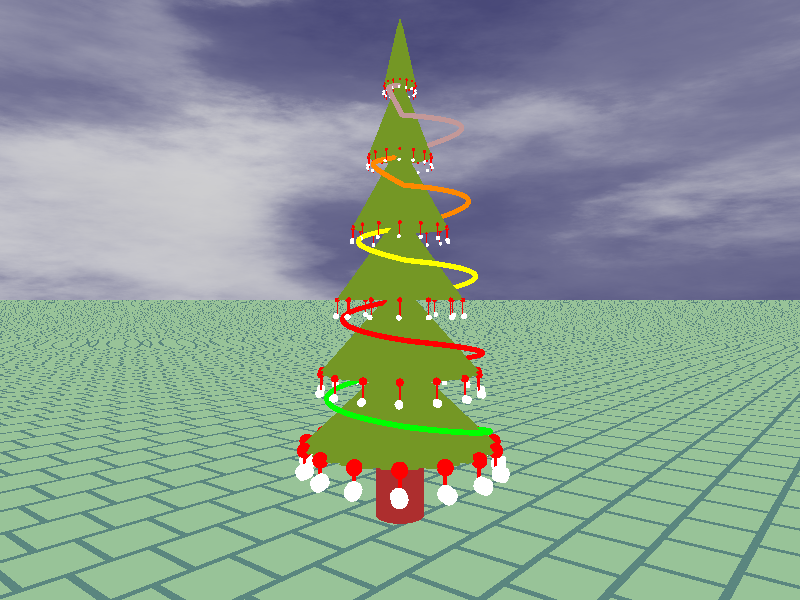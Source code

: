 #include "shapes.inc"
#include "colors.inc"
#include "textures.inc"
#include "woods.inc"
#include "glass.inc"
#include "metals.inc"
#include "functions.inc"
#include "stones1.inc"
#include "skies.inc"

#declare Pi = 3.141592653589793384626;

#declare axe=0;
#declare lumpoint=10;
#declare Start=0;
#declare End=2*Pi;
#declare My_Clock=Start+(End-Start)*clock;
#declare sca=25;  

camera{   
    location <0.1*sca,1*sca,9>  
    //location <0,0,25>
    look_at <0,0,9>
    sky <0,0,1>
    right <-image_width/image_height,0,0>
}
    
light_source { <-17,0,0> color Magenta }
light_source { <0,0,0> color White }
light_source { <0,0,0> color rgb <0.75,0.5,0.59>spotlight radius 2 falloff 10 tightness 10 point_at <10,0,0>}
light_source { <0,10,0> color rgb <0.5,0.5,0.49>}
light_source { <10,10,10> color rgb <0.825,0.5,0.9>}                                                         
light_source { <0,0,0> color Red }
light_source { <0,0,0> color Green }
light_source { <10,10,10> color rgb <0.5,0.25,0.49>} 

#declare use_phot=0;
#declare use_area=0;

background {White}

global_settings{
    max_trace_level 60
    ambient_light 1.00
    assumed_gamma 2.0
    #if (use_phot)
        spacing .025
        autostop 0
    }
    #end
}

#declare ciel=1;
#if (ciel)
    sky_sphere {S_Cloud5 rotate <90,0.051, 1>}
#end  

//sol
plane{
    -z 150
    material{  
        texture{
            pigment{  
            
                brick color  GreenCopper,
                color PaleGreen mortar 5 brick_size 50        
                //color White             
            } 
            finish{
                phong 0.8
                ambient 0.85
                diffuse 0.
                reflection 0.2                  
            }
        } 
        interior{ 
            ior 1.333 
            fade_distance 1
            fade_power 1
            fade_color <0,0.0,0>
            caustics 2.5
        }
    }
    rotate <0,0,45>
}  

///////// SAPIN

#declare hauteurTronc = 3; 
#declare rayonTronc = 3;
#declare rTronc = 1;
#declare nbEtageBranches=6;
#declare rayonCone=4;
#declare i=0; 
#declare nbBoulesSapin=15; 
#declare nbCylindreSapin=15;
#declare rayonBoulesSapin=0.3;  
#declare rotation = (2*Pi/nbBoulesSapin)+1.05;  //pour placer les boules au milieu des branches
                   

#declare p=0;  
#declare monEtage=0; 
 
                        
#declare monSapin=object
{
    union{ 
        /////////////////////////////TRONC
                                      
        cylinder{ 
            <0,0,0>
            <0,0,hauteurTronc>
            rTronc 
             pigment {    
               color Brown
            }               
        }
           
         
       
       #while(i<nbEtageBranches) 
                            
            union
            {
                 difference
                 {   
                    ///////////////////////////////////Branches
                    cone
                    { 
                         <0,0,hauteurTronc+(i*3)> (rayonCone*(1-i/nbEtageBranches))
                         <0,0,hauteurTronc+(i+1)*3> ((1-(i+1)/nbEtageBranches))
                    } 
                    
                    //STRIES DES BRANCHES
                    #declare j=0;
                    #while(j<nbCylindreSapin) 
                          
                        #declare rayonC=rayonCone*(1-i/nbEtageBranches);  
                        #declare rayonC2=(1-(1+i)/nbEtageBranches);                                  
                        #declare theta=2*Pi*j/nbCylindreSapin;                                
                        #declare monZ=hauteurTronc+i*rayonTronc;
                        #declare monZ2=hauteurTronc+(i+1)*rayonTronc; 
                          
                        cylinder  //pour faire les stries des branches
                        {    
                            <rayonC*cos (theta),rayonC*sin(theta),monZ>
                            <rayonC2*cos (theta),rayonC2*sin(theta),monZ2>                                 
                            ((1-(i)/nbEtageBranches))/6
                        }  
                        
                         
                        #declare j=j+1;
                    #end                          
                 
                    pigment
                    { 
                        //rgbt <0,0,0,1>
                        color MediumForestGreen
                    }
                 }
                 //Boules sur le sapin avec leur ficelles 
                 #declare k=0;                 
                                                            
                 #while(k<nbBoulesSapin)   
                 
                    #declare rayon=rayonCone*(1-i/nbEtageBranches); 
                    #declare monZ=i*nbEtageBranches;
                    #declare theta2=k*2*Pi/nbBoulesSapin + rotation;
                    
                    union{ 
                        sphere
                        {                           
                            <rayon*cos(theta2),rayon*sin(theta2),hauteurTronc+(monZ/2)>
                            rayonBoulesSapin/(i+1)
                                
                     
                        }   
                        cylinder
                        {                                                              
                            <rayon*cos(theta2),rayon*sin(theta2),hauteurTronc+(monZ/2)-0.45-(nbEtageBranches-i)/20>
                            <rayon*cos(theta2),rayon*sin(theta2),hauteurTronc+(monZ/2)>
                             rayonBoulesSapin/(i+1)/4
                             
                        } 
                         
                        lathe
                        {
                          linear_spline 
                          4 //nbr_Pt
                          <0.3/(i+1),0>, <0.3/(i+1),0.4/(i+1)>, <0,0.3/(i+1)>, <0,0.1/(i+1)>  
                          rotate<0,0,12*k>     
                          translate<rayon*cos(theta2)+0.09,rayon*sin(theta2)+0.5,hauteurTronc+(monZ/2)-0.45-(nbEtageBranches-i)/20> 
                          pigment {White transmit .5} 
                        }      
                         
                        pigment
                        {
                            rgb <255,0,0> 
                        }
                        finish
                        { phong 0.8 ambient 1 diffuse 0.5 reflection 0.5}   
                        
                                        
                    }
                       
                    
                    
                    #declare k=k+1;
                 #end //FIN WHILE BOULES SAPIN
            } 
           
            
            #declare i=i+1;
         #end
          }
}                        

     

 
        

//mesGuirlandes  ////////////////////////////////////////
/////////////////GUIRLANDE   


  
#declare c=0;   
#declare n=50; 
    
#declare rayonGuirlande = 0.1;

#declare tab1=array[4]; 
#declare tab2=array[4];   
#declare tabPt=array[n+1];   
#declare tabPt2=array[n+1];   

              
     

                 
#declare maGuirlande = object 
{  
 union {          
 
    #declare i =0;

      
    #declare rayon=rayonCone*(1-i/nbEtageBranches) ;
    #declare monZ=hauteurTronc+i*rayonTronc;
    #declare theta=i*2*Pi/nbBoulesSapin + rotation;
        
    
    #declare P0=<2,0.5>;    //<rayon*(-i+3) * cos(theta), rayon*(i+1) * sin(theta)>;
    #declare P1=<1.2,1.5>;  //<rayon*(-i+3) * cos(theta+Pi/2), rayon*(i+1) * sin(theta+Pi/2)-5>;
    #declare P2=<-1.5,2>;  //<rayon*(-i+3) * cos(theta+3*Pi/2), rayon*(i+1) * sin(theta+3*Pi/2)-5>;
    #declare P3=<-2,0.2>;  //<rayon*(-i+3) * cos(theta+4*Pi/2), rayon*(i+1) * sin(theta+4*Pi/2)+i>;

   
    #declare M0=<1,0>;
    #declare M1=<1,-2>;      //<rayon*(-i+3) * cos(theta-Pi/2), rayon*(i+3) * sin(theta-Pi/2)>;
    #declare M2=<-1.9,-1.4>; //<rayon*(-i+3) * cos(theta-3*Pi/2), rayon*(i+3) * sin(theta-3*Pi/2)-5>;
    #declare M3=P3;         //<rayon*(-i+3) * cos(theta-3*Pi/2)-2, rayon*(i+3) * sin(theta-3*Pi/2)>;  
   
    
    #declare tab1[0]=P0;
    #declare tab1[1]=P1;
    #declare tab1[2]=P2;
    #declare tab1[3]=P3;    
    
    #declare tab2[0]=M0;
    #declare tab2[1]=M1;
    #declare tab2[2]=M2;
    #declare tab2[3]=M3;
      
        
     #while (c<n+1)         
             
        #declare t0 = c/n;
                       
        #declare tabPt[c]=pow(1-t0,3)*tab1[0]+3*pow(1-t0,2)*t0*tab1[1]+3*(1-t0)*pow(t0,2)*tab1[2]+pow(t0,3)*tab1[3];
        #declare tabPt2[c]=pow(1-t0,3)*tab2[0]+3*pow(1-t0,2)*t0*tab2[1]+3*(1-t0)*pow(t0,2)*tab2[2]+pow(t0,3)*tab2[3];
  
        #declare c=c+1;
     #end
     #while(p<n)            
           
            cylinder{
                tabPt[p] 
                tabPt[p+1] 
                rayonGuirlande  
                rotate <0,0,p*0.5> 
                translate<0,1,hauteurTronc+(monZ*1.4)+p*0.02+i> 
                pigment {color Blue}  
                }            
                
             cylinder{
                tabPt2[p] 
                tabPt2[p+1] 
                rayonGuirlande  
                rotate <0,0,p*0.5> 
                translate<0,1,hauteurTronc+(monZ*1.4)+p*0.02+i> 
                pigment {color Red}  
                }            
            #declare p=p+1;   
     
     #end   
     
   }  
} 
      
 

//////////////////////Test 2
//<0,0,hauteurTronc+(i*3)> (rayonCone*(1-i/nbEtageBranches)) 
//nbEtageBranches
#declare zSommet = hauteurTronc*nbEtageBranches+(monZ*1.4);
#declare c=0;
#declare p=0;    
#declare n=50;    

#declare tab12=array[4]; 
#declare tab22=array[4];   
#declare tabPt1=array[n+1];   
#declare tabPt22=array[n+1];   

       /*

#declare maGuirlande2 = object 
{  
 union {          
 

    #declare monZ=hauteurTronc+rayonTronc;
        
    
    #declare P0=<rayonCone,1,hauteurTronc>;  
    #declare P1=<-rayonCone,-rayonCone+1,hauteurTronc+0.5>;  
    #declare P2=<-5,4+1,hauteurTronc+1>; 
    #declare P3=<0,rayonCone,hauteurTronc+1.5>;  

   
    #declare M0=P3;
    #declare M1=<rayonCone,3,hauteurTronc+2>;      
    #declare M2=<4,1,hauteurTronc+2.5>; 
    #declare M3=<0,0,hauteurTronc+2.7>;         
   
    
    #declare tab12[0]=P0;
    #declare tab12[1]=P1;
    #declare tab12[2]=P2;
    #declare tab12[3]=P3;    
    
    #declare tab22[0]=M0;
    #declare tab22[1]=M1;
    #declare tab22[2]=M2;
    #declare tab22[3]=M3;
      
        
     #while (c<n+1)         
             
        #declare t0 = c/n;
                       
        #declare tabPt1[c]=pow(1-t0,3)*tab12[0]+3*pow(1-t0,2)*t0*tab12[1]+3*(1-t0)*pow(t0,2)*tab12[2]+pow(t0,3)*tab12[3];
        #declare tabPt22[c]=pow(1-t0,3)*tab22[0]+3*pow(1-t0,2)*t0*tab22[1]+3*(1-t0)*pow(t0,2)*tab22[2]+pow(t0,3)*tab22[3];
  
        #declare c=c+1;
     #end     
     #while(p<n)            
                 
                
             cylinder{
                tabPt22[p] 
                tabPt22[p+1] 
                rayonGuirlande  
                //rotate <0,0,p*0.5> 
                //translate<0,0,zSommet/2+p*0.08> 
                pigment {color Yellow}  
                }    
                
                
                
              
            #declare test=zSommet/2+p*0.08;        
            #declare p=p+1; 
     
     #end   
     #declare j=0;
     #while(j<n)            
           
            cylinder{
                tabPt1[j] 
                tabPt1[j+1] 
                rayonGuirlande  
                //rotate <0,0,p*0.5> 
                //translate<-3.3,3,test-2*j*0.08-3.9> 
                pigment {color Green}  
                }            
                
           
           #declare j=j+1;    
     
     #end   
     
     
             
     
      }  
} 
           
                */
       
////////////////////////////////////////////////////////CONSTRUCTION OBJET
/*           */           
object{         
    monSapin
}             
 /*            
object {  
    maGuirlande      
}             
                
       
object {
 
    maGuirlande2    
   //rotate<0,0,90>
   // translate<0,3,0>
    
}  */ 

#macro constructionGuirlande(rayonEtageCone, epaisseur, numEtage, coul)
    #declare c=0;   
    #declare n=50;    
    
    #declare tab12=array[4]; 
    #declare tab22=array[4];   
    #declare tabPt1=array[n+1];   
    #declare tabPt22=array[n+1];   

    #declare P0=<0,0,hauteurTronc*numEtage+hauteurTronc>;  
    #declare P1=<-rayonEtageCone,-rayonEtageCone+1,hauteurTronc*numEtage+0.5+hauteurTronc>;  
    #declare P2=<-5,rayonEtageCone+1,hauteurTronc*numEtage+1+hauteurTronc>; 
    #declare P3=<0,rayonEtageCone,hauteurTronc*numEtage+1.5+hauteurTronc>;  

   
    #declare M0=P3;
    #declare M1=<rayonEtageCone,3,hauteurTronc*numEtage+2+hauteurTronc>;      
    #declare M2=<rayonEtageCone,1,hauteurTronc*numEtage+2.5+hauteurTronc>; 
    #declare M3=<0,0,hauteurTronc*numEtage+3+hauteurTronc>;         
   
    
    #declare tab12[0]=P0;
    #declare tab12[1]=P1;
    #declare tab12[2]=P2;
    #declare tab12[3]=P3;    
    
    #declare tab22[0]=M0;
    #declare tab22[1]=M1;
    #declare tab22[2]=M2;
    #declare tab22[3]=M3;
      
        
     #while (c<n+1)         
             
        #declare t0 = c/n;
                       
        #declare tabPt1[c]=pow(1-t0,3)*tab12[0]+3*pow(1-t0,2)*t0*tab12[1]+3*(1-t0)*pow(t0,2)*tab12[2]+pow(t0,3)*tab12[3];
        #declare tabPt22[c]=pow(1-t0,3)*tab22[0]+3*pow(1-t0,2)*t0*tab22[1]+3*(1-t0)*pow(t0,2)*tab22[2]+pow(t0,3)*tab22[3];
  
        #declare c=c+1;
     #end 
     #declare p=0;    
     #while(p<n)            
                 
                
             cylinder{
                tabPt22[p] 
                tabPt22[p+1] 
                epaisseur  
                pigment {color coul}  
             }    
                                                     
            #declare p=p+1; 
     
     #end   
     #declare j=0;
     #while(j<n)            
           
            cylinder{
                tabPt1[j] 
                tabPt1[j+1] 
                epaisseur  
                pigment {color coul}  
           }            
                
           #declare j=j+1;    
     
     #end   
 

#end    


constructionGuirlande(4, 0.1 , 0, Green)     

constructionGuirlande(3.2, 0.1, 1, Red)  

constructionGuirlande(2.4, 0.1, 2, Yellow) 

constructionGuirlande(1.6, 0.1,3, Orange)    

constructionGuirlande(0.8, 0.1, 4, Pink) 
